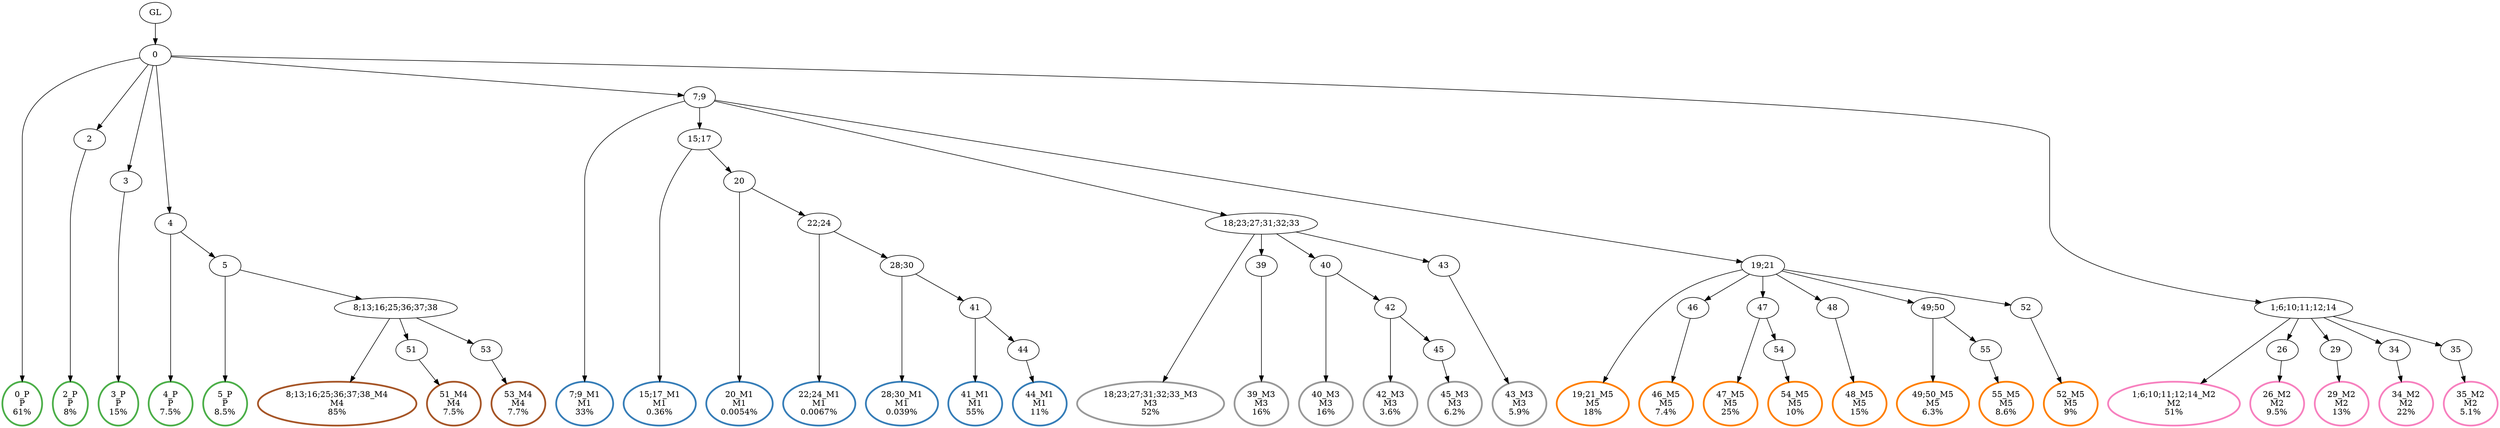 digraph T {
	{
		rank=same
		66 [penwidth=3,colorscheme=set19,color=3,label="0_P\nP\n61%"]
		64 [penwidth=3,colorscheme=set19,color=3,label="2_P\nP\n8%"]
		62 [penwidth=3,colorscheme=set19,color=3,label="3_P\nP\n15%"]
		60 [penwidth=3,colorscheme=set19,color=3,label="4_P\nP\n7.5%"]
		58 [penwidth=3,colorscheme=set19,color=3,label="5_P\nP\n8.5%"]
		56 [penwidth=3,colorscheme=set19,color=2,label="7;9_M1\nM1\n33%"]
		54 [penwidth=3,colorscheme=set19,color=2,label="15;17_M1\nM1\n0.36%"]
		52 [penwidth=3,colorscheme=set19,color=2,label="20_M1\nM1\n0.0054%"]
		50 [penwidth=3,colorscheme=set19,color=2,label="22;24_M1\nM1\n0.0067%"]
		48 [penwidth=3,colorscheme=set19,color=2,label="28;30_M1\nM1\n0.039%"]
		46 [penwidth=3,colorscheme=set19,color=2,label="41_M1\nM1\n55%"]
		44 [penwidth=3,colorscheme=set19,color=2,label="44_M1\nM1\n11%"]
		42 [penwidth=3,colorscheme=set19,color=8,label="1;6;10;11;12;14_M2\nM2\n51%"]
		40 [penwidth=3,colorscheme=set19,color=8,label="26_M2\nM2\n9.5%"]
		38 [penwidth=3,colorscheme=set19,color=8,label="29_M2\nM2\n13%"]
		36 [penwidth=3,colorscheme=set19,color=8,label="34_M2\nM2\n22%"]
		34 [penwidth=3,colorscheme=set19,color=8,label="35_M2\nM2\n5.1%"]
		32 [penwidth=3,colorscheme=set19,color=9,label="18;23;27;31;32;33_M3\nM3\n52%"]
		30 [penwidth=3,colorscheme=set19,color=9,label="39_M3\nM3\n16%"]
		28 [penwidth=3,colorscheme=set19,color=9,label="40_M3\nM3\n16%"]
		26 [penwidth=3,colorscheme=set19,color=9,label="42_M3\nM3\n3.6%"]
		24 [penwidth=3,colorscheme=set19,color=9,label="45_M3\nM3\n6.2%"]
		22 [penwidth=3,colorscheme=set19,color=9,label="43_M3\nM3\n5.9%"]
		20 [penwidth=3,colorscheme=set19,color=7,label="8;13;16;25;36;37;38_M4\nM4\n85%"]
		18 [penwidth=3,colorscheme=set19,color=7,label="51_M4\nM4\n7.5%"]
		16 [penwidth=3,colorscheme=set19,color=7,label="53_M4\nM4\n7.7%"]
		14 [penwidth=3,colorscheme=set19,color=5,label="19;21_M5\nM5\n18%"]
		12 [penwidth=3,colorscheme=set19,color=5,label="46_M5\nM5\n7.4%"]
		10 [penwidth=3,colorscheme=set19,color=5,label="47_M5\nM5\n25%"]
		8 [penwidth=3,colorscheme=set19,color=5,label="54_M5\nM5\n10%"]
		6 [penwidth=3,colorscheme=set19,color=5,label="48_M5\nM5\n15%"]
		4 [penwidth=3,colorscheme=set19,color=5,label="49;50_M5\nM5\n6.3%"]
		2 [penwidth=3,colorscheme=set19,color=5,label="55_M5\nM5\n8.6%"]
		0 [penwidth=3,colorscheme=set19,color=5,label="52_M5\nM5\n9%"]
	}
	68 [label="GL"]
	67 [label="0"]
	65 [label="2"]
	63 [label="3"]
	61 [label="4"]
	59 [label="5"]
	57 [label="7;9"]
	55 [label="15;17"]
	53 [label="20"]
	51 [label="22;24"]
	49 [label="28;30"]
	47 [label="41"]
	45 [label="44"]
	43 [label="1;6;10;11;12;14"]
	41 [label="26"]
	39 [label="29"]
	37 [label="34"]
	35 [label="35"]
	33 [label="18;23;27;31;32;33"]
	31 [label="39"]
	29 [label="40"]
	27 [label="42"]
	25 [label="45"]
	23 [label="43"]
	21 [label="8;13;16;25;36;37;38"]
	19 [label="51"]
	17 [label="53"]
	15 [label="19;21"]
	13 [label="46"]
	11 [label="47"]
	9 [label="54"]
	7 [label="48"]
	5 [label="49;50"]
	3 [label="55"]
	1 [label="52"]
	68 -> 67
	67 -> 66
	67 -> 65
	67 -> 63
	67 -> 61
	67 -> 57
	67 -> 43
	65 -> 64
	63 -> 62
	61 -> 60
	61 -> 59
	59 -> 58
	59 -> 21
	57 -> 56
	57 -> 55
	57 -> 33
	57 -> 15
	55 -> 54
	55 -> 53
	53 -> 52
	53 -> 51
	51 -> 50
	51 -> 49
	49 -> 48
	49 -> 47
	47 -> 46
	47 -> 45
	45 -> 44
	43 -> 42
	43 -> 41
	43 -> 39
	43 -> 37
	43 -> 35
	41 -> 40
	39 -> 38
	37 -> 36
	35 -> 34
	33 -> 32
	33 -> 31
	33 -> 29
	33 -> 23
	31 -> 30
	29 -> 28
	29 -> 27
	27 -> 26
	27 -> 25
	25 -> 24
	23 -> 22
	21 -> 20
	21 -> 19
	21 -> 17
	19 -> 18
	17 -> 16
	15 -> 14
	15 -> 13
	15 -> 11
	15 -> 7
	15 -> 5
	15 -> 1
	13 -> 12
	11 -> 10
	11 -> 9
	9 -> 8
	7 -> 6
	5 -> 4
	5 -> 3
	3 -> 2
	1 -> 0
}
